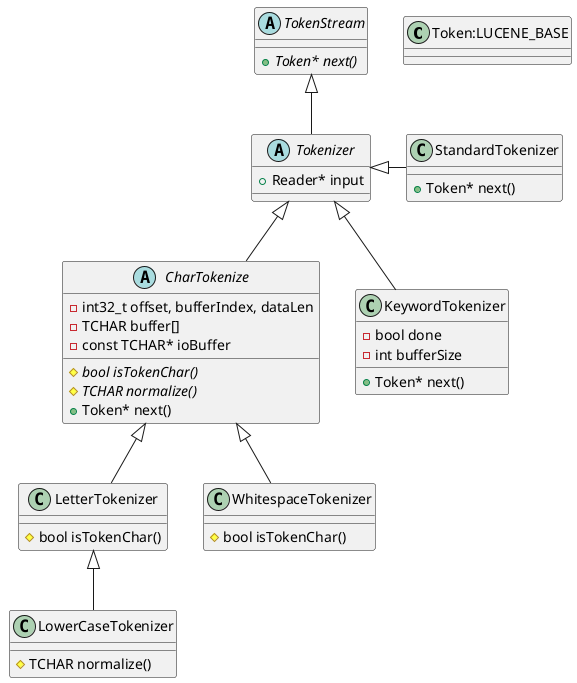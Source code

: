 @startuml
Class Token:LUCENE_BASE {

}

Abstract TokenStream {
      + {abstract} Token* next()
}

Abstract Tokenizer {
         + Reader* input
}

TokenStream <|-- Tokenizer  

Abstract CharTokenize {
      - int32_t offset, bufferIndex, dataLen
      - TCHAR buffer[]
      - const TCHAR* ioBuffer
      # {abstract} bool isTokenChar()
      # {abstract} TCHAR normalize()
      + Token* next()
}

Tokenizer <|-- CharTokenize

Class LetterTokenizer {
      # bool isTokenChar()
}
CharTokenize <|-- LetterTokenizer

Class LowerCaseTokenizer {
      # TCHAR normalize()      
}

LetterTokenizer <|-- LowerCaseTokenizer

Class WhitespaceTokenizer {
      # bool isTokenChar()
}

CharTokenize <|-- WhitespaceTokenizer

Class KeywordTokenizer {
      - bool done
      - int bufferSize
      + Token* next()
}

Tokenizer <|-- KeywordTokenizer

Class StandardTokenizer {
      + Token* next()
}

Tokenizer <|- StandardTokenizer

@enduml
